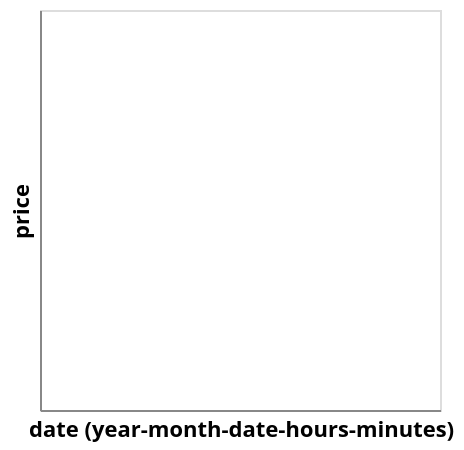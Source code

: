 {"$schema": "https://vega.github.io/schema/vega-lite/v5.json", "description": "Google's stock price over time.", "data": {"values": ""}, "mark": "line", "encoding": {"x": {"field": "date", "type": "temporal", "timeUnit": "yearmonthdatehoursminutes", "scale": {"type": "utc"}}, "y": {"field": "price", "type": "quantitative"}}}